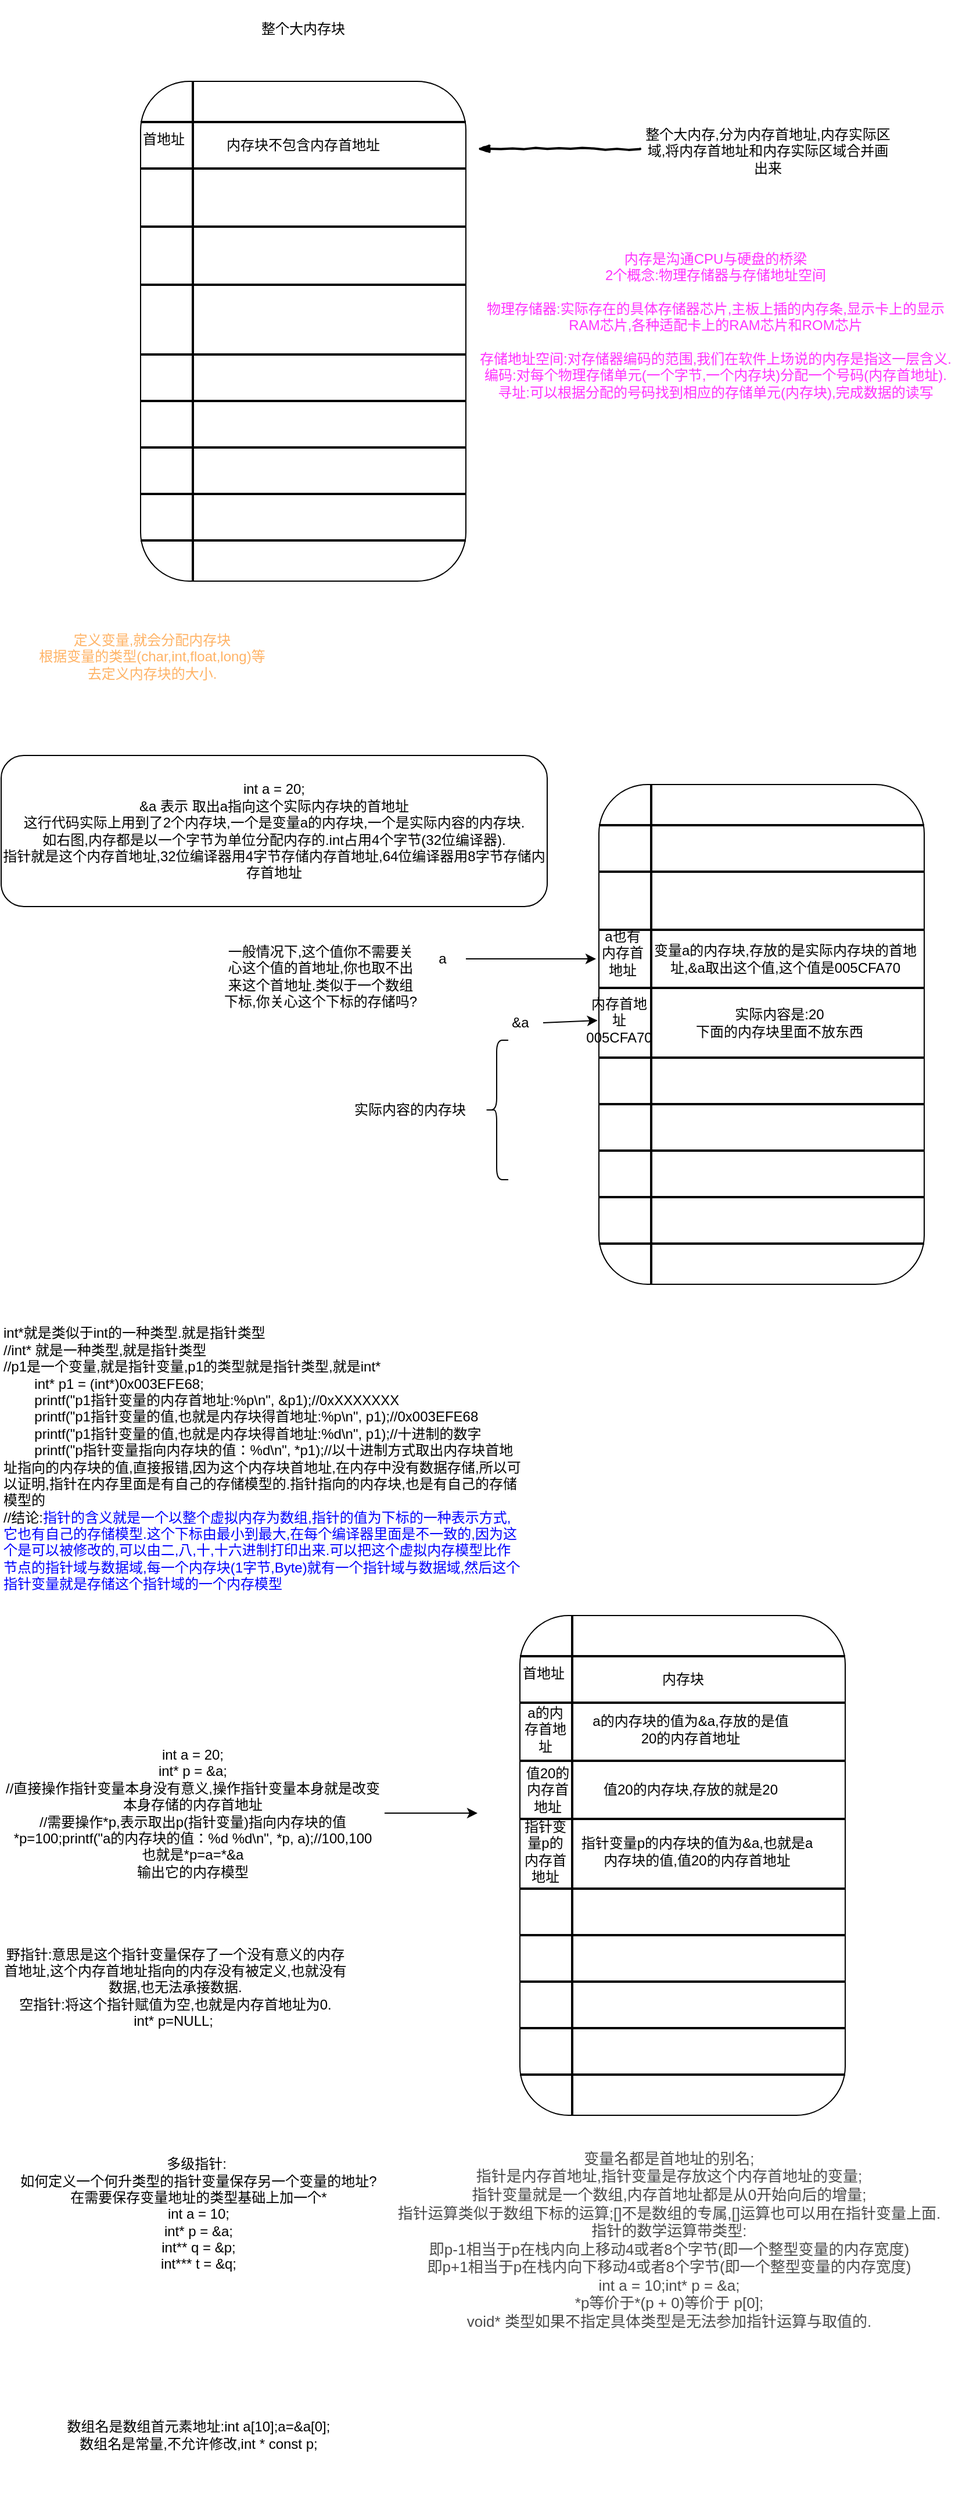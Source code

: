<mxfile version="12.2.4" pages="1"><diagram id="ffMI1VmVeXEA0OySFclh" name="Page-1"><mxGraphModel dx="1362" dy="807" grid="1" gridSize="10" guides="1" tooltips="1" connect="1" arrows="1" fold="1" page="1" pageScale="1" pageWidth="827" pageHeight="1169" math="0" shadow="0"><root><mxCell id="0"/><mxCell id="1" parent="0"/><mxCell id="VNcAvUdwJWkBgd_x2ByF-1" value="" style="rounded=1;whiteSpace=wrap;html=1;" parent="1" vertex="1"><mxGeometry x="120" y="100" width="280" height="430" as="geometry"/></mxCell><mxCell id="VNcAvUdwJWkBgd_x2ByF-7" value="" style="line;strokeWidth=2;direction=south;html=1;" parent="1" vertex="1"><mxGeometry x="160" y="100" width="10" height="430" as="geometry"/></mxCell><mxCell id="VNcAvUdwJWkBgd_x2ByF-8" value="" style="line;strokeWidth=2;html=1;" parent="1" vertex="1"><mxGeometry x="120" y="130" width="280" height="10" as="geometry"/></mxCell><mxCell id="VNcAvUdwJWkBgd_x2ByF-9" value="" style="line;strokeWidth=2;html=1;" parent="1" vertex="1"><mxGeometry x="120" y="170" width="280" height="10" as="geometry"/></mxCell><mxCell id="VNcAvUdwJWkBgd_x2ByF-10" value="" style="line;strokeWidth=2;html=1;" parent="1" vertex="1"><mxGeometry x="120" y="370" width="280" height="10" as="geometry"/></mxCell><mxCell id="VNcAvUdwJWkBgd_x2ByF-11" value="" style="line;strokeWidth=2;html=1;" parent="1" vertex="1"><mxGeometry x="120" y="410" width="280" height="10" as="geometry"/></mxCell><mxCell id="VNcAvUdwJWkBgd_x2ByF-12" value="" style="line;strokeWidth=2;html=1;" parent="1" vertex="1"><mxGeometry x="120" y="450" width="280" height="10" as="geometry"/></mxCell><mxCell id="VNcAvUdwJWkBgd_x2ByF-13" value="" style="line;strokeWidth=2;html=1;" parent="1" vertex="1"><mxGeometry x="120" y="490" width="280" height="10" as="geometry"/></mxCell><mxCell id="VNcAvUdwJWkBgd_x2ByF-14" value="" style="line;strokeWidth=2;html=1;" parent="1" vertex="1"><mxGeometry x="120" y="220" width="280" height="10" as="geometry"/></mxCell><mxCell id="VNcAvUdwJWkBgd_x2ByF-15" value="" style="line;strokeWidth=2;html=1;" parent="1" vertex="1"><mxGeometry x="120" y="270" width="280" height="10" as="geometry"/></mxCell><mxCell id="VNcAvUdwJWkBgd_x2ByF-16" value="" style="line;strokeWidth=2;html=1;" parent="1" vertex="1"><mxGeometry x="120" y="330" width="280" height="10" as="geometry"/></mxCell><mxCell id="VNcAvUdwJWkBgd_x2ByF-17" value="" style="rounded=0;comic=1;strokeWidth=2;endArrow=blockThin;html=1;fontFamily=Comic Sans MS;fontStyle=1;" parent="1" edge="1"><mxGeometry width="50" height="50" relative="1" as="geometry"><mxPoint x="550" y="158" as="sourcePoint"/><mxPoint x="410" y="158" as="targetPoint"/></mxGeometry></mxCell><mxCell id="VNcAvUdwJWkBgd_x2ByF-19" value="整个大内存块" style="text;html=1;strokeColor=none;fillColor=none;align=center;verticalAlign=middle;whiteSpace=wrap;rounded=0;" parent="1" vertex="1"><mxGeometry x="120" y="30" width="280" height="50" as="geometry"/></mxCell><mxCell id="VNcAvUdwJWkBgd_x2ByF-20" value="整个大内存,分为内存首地址,内存实际区域,将内存首地址和内存实际区域合并画出来" style="text;html=1;strokeColor=none;fillColor=none;align=center;verticalAlign=middle;whiteSpace=wrap;rounded=0;" parent="1" vertex="1"><mxGeometry x="550" y="110" width="220" height="100" as="geometry"/></mxCell><mxCell id="VNcAvUdwJWkBgd_x2ByF-21" value="首地址" style="text;html=1;strokeColor=none;fillColor=none;align=center;verticalAlign=middle;whiteSpace=wrap;rounded=0;" parent="1" vertex="1"><mxGeometry x="120" y="140" width="40" height="20" as="geometry"/></mxCell><mxCell id="VNcAvUdwJWkBgd_x2ByF-22" value="内存块不包含内存首地址" style="text;html=1;strokeColor=none;fillColor=none;align=center;verticalAlign=middle;whiteSpace=wrap;rounded=0;" parent="1" vertex="1"><mxGeometry x="180" y="145" width="160" height="20" as="geometry"/></mxCell><mxCell id="VNcAvUdwJWkBgd_x2ByF-23" value="&lt;font color=&quot;#ffb366&quot;&gt;定义变量,就会分配内存块&lt;br&gt;根据变量的类型(char,int,float,long)等&lt;br&gt;去定义内存块的大小.&lt;br&gt;&lt;/font&gt;" style="text;html=1;strokeColor=none;fillColor=none;align=center;verticalAlign=middle;whiteSpace=wrap;rounded=0;" parent="1" vertex="1"><mxGeometry y="560" width="260" height="70" as="geometry"/></mxCell><mxCell id="VNcAvUdwJWkBgd_x2ByF-24" value="int a = 20;&lt;br&gt;&amp;amp;a 表示 取出a指向这个实际内存块的首地址&lt;br&gt;这行代码实际上用到了2个内存块,一个是变量a的内存块,一个是实际内容的内存块.&lt;br&gt;如右图,内存都是以一个字节为单位分配内存的.int占用4个字节(32位编译器).&lt;br&gt;指针就是这个内存首地址,32位编译器用4字节存储内存首地址,64位编译器用8字节存储内存首地址" style="rounded=1;whiteSpace=wrap;html=1;" parent="1" vertex="1"><mxGeometry y="680" width="470" height="130" as="geometry"/></mxCell><mxCell id="VNcAvUdwJWkBgd_x2ByF-25" value="" style="rounded=1;whiteSpace=wrap;html=1;" parent="1" vertex="1"><mxGeometry x="514.5" y="705" width="280" height="430" as="geometry"/></mxCell><mxCell id="VNcAvUdwJWkBgd_x2ByF-26" value="" style="line;strokeWidth=2;direction=south;html=1;" parent="1" vertex="1"><mxGeometry x="554.5" y="705" width="10" height="430" as="geometry"/></mxCell><mxCell id="VNcAvUdwJWkBgd_x2ByF-27" value="" style="line;strokeWidth=2;html=1;" parent="1" vertex="1"><mxGeometry x="514.5" y="735" width="280" height="10" as="geometry"/></mxCell><mxCell id="VNcAvUdwJWkBgd_x2ByF-28" value="" style="line;strokeWidth=2;html=1;" parent="1" vertex="1"><mxGeometry x="514.5" y="775" width="280" height="10" as="geometry"/></mxCell><mxCell id="VNcAvUdwJWkBgd_x2ByF-29" value="" style="line;strokeWidth=2;html=1;" parent="1" vertex="1"><mxGeometry x="514.5" y="975" width="280" height="10" as="geometry"/></mxCell><mxCell id="VNcAvUdwJWkBgd_x2ByF-30" value="" style="line;strokeWidth=2;html=1;" parent="1" vertex="1"><mxGeometry x="514.5" y="1015" width="280" height="10" as="geometry"/></mxCell><mxCell id="VNcAvUdwJWkBgd_x2ByF-31" value="" style="line;strokeWidth=2;html=1;" parent="1" vertex="1"><mxGeometry x="514.5" y="1055" width="280" height="10" as="geometry"/></mxCell><mxCell id="VNcAvUdwJWkBgd_x2ByF-32" value="" style="line;strokeWidth=2;html=1;" parent="1" vertex="1"><mxGeometry x="514.5" y="1095" width="280" height="10" as="geometry"/></mxCell><mxCell id="VNcAvUdwJWkBgd_x2ByF-33" value="" style="line;strokeWidth=2;html=1;" parent="1" vertex="1"><mxGeometry x="514.5" y="825" width="280" height="10" as="geometry"/></mxCell><mxCell id="VNcAvUdwJWkBgd_x2ByF-34" value="" style="line;strokeWidth=2;html=1;" parent="1" vertex="1"><mxGeometry x="514.5" y="875" width="280" height="10" as="geometry"/></mxCell><mxCell id="VNcAvUdwJWkBgd_x2ByF-35" value="" style="line;strokeWidth=2;html=1;" parent="1" vertex="1"><mxGeometry x="514.5" y="935" width="280" height="10" as="geometry"/></mxCell><mxCell id="VNcAvUdwJWkBgd_x2ByF-38" value="&amp;amp;a" style="text;html=1;strokeColor=none;fillColor=none;align=center;verticalAlign=middle;whiteSpace=wrap;rounded=0;" parent="1" vertex="1"><mxGeometry x="426.5" y="900" width="40" height="20" as="geometry"/></mxCell><mxCell id="VNcAvUdwJWkBgd_x2ByF-39" value="" style="endArrow=classic;html=1;exitX=1;exitY=0.5;exitDx=0;exitDy=0;entryX=-0.004;entryY=0.472;entryDx=0;entryDy=0;entryPerimeter=0;" parent="1" source="VNcAvUdwJWkBgd_x2ByF-38" target="VNcAvUdwJWkBgd_x2ByF-25" edge="1"><mxGeometry width="50" height="50" relative="1" as="geometry"><mxPoint x="464.5" y="950" as="sourcePoint"/><mxPoint x="514.5" y="900" as="targetPoint"/></mxGeometry></mxCell><mxCell id="VNcAvUdwJWkBgd_x2ByF-41" value="变量a的内存块,存放的是实际内存块的首地址,&amp;amp;a取出这个值,这个值是005CFA70" style="text;html=1;strokeColor=none;fillColor=none;align=center;verticalAlign=middle;whiteSpace=wrap;rounded=0;" parent="1" vertex="1"><mxGeometry x="560" y="830" width="230" height="50" as="geometry"/></mxCell><mxCell id="VNcAvUdwJWkBgd_x2ByF-43" value="实际内容的内存块" style="text;html=1;strokeColor=none;fillColor=none;align=center;verticalAlign=middle;whiteSpace=wrap;rounded=0;" parent="1" vertex="1"><mxGeometry x="291.5" y="975" width="120" height="20" as="geometry"/></mxCell><mxCell id="VNcAvUdwJWkBgd_x2ByF-46" value="" style="shape=curlyBracket;whiteSpace=wrap;html=1;rounded=1;" parent="1" vertex="1"><mxGeometry x="416.5" y="925" width="20" height="120" as="geometry"/></mxCell><mxCell id="VNcAvUdwJWkBgd_x2ByF-47" value="内存首地址005CFA70" style="text;html=1;strokeColor=none;fillColor=none;align=center;verticalAlign=middle;whiteSpace=wrap;rounded=0;" parent="1" vertex="1"><mxGeometry x="511.5" y="880" width="40" height="55" as="geometry"/></mxCell><mxCell id="VNcAvUdwJWkBgd_x2ByF-48" value="a" style="text;html=1;strokeColor=none;fillColor=none;align=center;verticalAlign=middle;whiteSpace=wrap;rounded=0;" parent="1" vertex="1"><mxGeometry x="360" y="845" width="40" height="20" as="geometry"/></mxCell><mxCell id="VNcAvUdwJWkBgd_x2ByF-49" value="" style="endArrow=classic;html=1;exitX=1;exitY=0.5;exitDx=0;exitDy=0;" parent="1" source="VNcAvUdwJWkBgd_x2ByF-48" edge="1"><mxGeometry width="50" height="50" relative="1" as="geometry"><mxPoint x="461.5" y="885" as="sourcePoint"/><mxPoint x="512" y="855" as="targetPoint"/></mxGeometry></mxCell><mxCell id="VNcAvUdwJWkBgd_x2ByF-50" value="a也有内存首地址" style="text;html=1;strokeColor=none;fillColor=none;align=center;verticalAlign=middle;whiteSpace=wrap;rounded=0;" parent="1" vertex="1"><mxGeometry x="515" y="830" width="40" height="40" as="geometry"/></mxCell><mxCell id="VNcAvUdwJWkBgd_x2ByF-51" value="实际内容是:20&lt;br&gt;下面的内存块里面不放东西" style="text;html=1;strokeColor=none;fillColor=none;align=center;verticalAlign=middle;whiteSpace=wrap;rounded=0;" parent="1" vertex="1"><mxGeometry x="590" y="895" width="160" height="30" as="geometry"/></mxCell><mxCell id="2" value="&lt;span style=&quot;background-color: rgb(255 , 255 , 255)&quot;&gt;&lt;font color=&quot;#ff33ff&quot;&gt;内存是沟通CPU与硬盘的桥梁&lt;br&gt;2个概念:物理存储器与存储地址空间&lt;br&gt;&lt;br&gt;物理存储器:实际存在的具体存储器芯片,主板上插的内存条,显示卡上的显示RAM芯片,各种适配卡上的RAM芯片和ROM芯片&lt;br&gt;&lt;br&gt;存储地址空间:对存储器编码的范围,我们在软件上场说的内存是指这一层含义.&lt;br&gt;编码:对每个物理存储单元(一个字节,一个内存块)分配一个号码(内存首地址).&lt;br&gt;寻址:可以根据分配的号码找到相应的存储单元(内存块),完成数据的读写&lt;br&gt;&lt;/font&gt;&lt;/span&gt;" style="text;html=1;strokeColor=none;fillColor=none;align=center;verticalAlign=middle;whiteSpace=wrap;rounded=0;" parent="1" vertex="1"><mxGeometry x="410" y="200" width="410" height="220" as="geometry"/></mxCell><mxCell id="3" value="一般情况下,这个值你不需要关心这个值的首地址,你也取不出来这个首地址.类似于一个数组下标,你关心这个下标的存储吗?" style="text;html=1;strokeColor=none;fillColor=none;align=center;verticalAlign=middle;whiteSpace=wrap;rounded=0;" parent="1" vertex="1"><mxGeometry x="190" y="822.5" width="170" height="95" as="geometry"/></mxCell><mxCell id="4" value="&lt;span style=&quot;color: rgb(75 , 75 , 75) ; font-family: &amp;#34;verdana&amp;#34; , &amp;#34;geneva&amp;#34; , &amp;#34;arial&amp;#34; , &amp;#34;helvetica&amp;#34; , sans-serif ; font-size: 13px ; background-color: rgb(255 , 255 , 255)&quot;&gt;变量名都是首地址的别名;&lt;br&gt;&lt;/span&gt;&lt;span style=&quot;color: rgb(75 , 75 , 75) ; font-family: &amp;#34;verdana&amp;#34; , &amp;#34;geneva&amp;#34; , &amp;#34;arial&amp;#34; , &amp;#34;helvetica&amp;#34; , sans-serif ; font-size: 13px ; background-color: rgb(255 , 255 , 255)&quot;&gt;指针是内存首地址,指针变量是存放这个内存首地址的变量;&lt;/span&gt;&lt;span style=&quot;color: rgb(75 , 75 , 75) ; font-family: &amp;#34;verdana&amp;#34; , &amp;#34;geneva&amp;#34; , &amp;#34;arial&amp;#34; , &amp;#34;helvetica&amp;#34; , sans-serif ; font-size: 13px ; background-color: rgb(255 , 255 , 255)&quot;&gt;&lt;br&gt;指针变量就是一个数组,内存首地址都是从0开始向后的增量;&lt;br&gt;&lt;/span&gt;&lt;span style=&quot;color: rgb(75 , 75 , 75) ; font-family: &amp;#34;verdana&amp;#34; , &amp;#34;geneva&amp;#34; , &amp;#34;arial&amp;#34; , &amp;#34;helvetica&amp;#34; , sans-serif ; font-size: 13px ; background-color: rgb(255 , 255 , 255)&quot;&gt;指针运算类似于数组下标的运算;[]不是数组的专属,[]运算也可以用在指针变量上面.&lt;/span&gt;&lt;span style=&quot;color: rgb(75 , 75 , 75) ; font-family: &amp;#34;verdana&amp;#34; , &amp;#34;geneva&amp;#34; , &amp;#34;arial&amp;#34; , &amp;#34;helvetica&amp;#34; , sans-serif ; font-size: 13px ; background-color: rgb(255 , 255 , 255)&quot;&gt;&lt;br&gt;指针的数学运算带类型:&lt;br&gt;即p-1相当于p在栈内向上移动4或者8个字节(即一个整型变量的内存宽度)&lt;br&gt;即p+1相当于p在栈内向下移动4&lt;/span&gt;&lt;span style=&quot;color: rgb(75 , 75 , 75) ; font-family: &amp;#34;verdana&amp;#34; , &amp;#34;geneva&amp;#34; , &amp;#34;arial&amp;#34; , &amp;#34;helvetica&amp;#34; , sans-serif ; font-size: 13px ; background-color: rgb(255 , 255 , 255)&quot;&gt;或者8&lt;/span&gt;&lt;span style=&quot;color: rgb(75 , 75 , 75) ; font-family: &amp;#34;verdana&amp;#34; , &amp;#34;geneva&amp;#34; , &amp;#34;arial&amp;#34; , &amp;#34;helvetica&amp;#34; , sans-serif ; font-size: 13px ; background-color: rgb(255 , 255 , 255)&quot;&gt;个字节(即一个整型变量的内存宽度)&lt;/span&gt;&lt;span style=&quot;color: rgb(75 , 75 , 75) ; font-family: &amp;#34;verdana&amp;#34; , &amp;#34;geneva&amp;#34; , &amp;#34;arial&amp;#34; , &amp;#34;helvetica&amp;#34; , sans-serif ; font-size: 13px ; background-color: rgb(255 , 255 , 255)&quot;&gt;&lt;br&gt;int a = 10;int* p = &amp;amp;a; &lt;br&gt;*p等价于*(p + 0)等价于 p[0];&lt;br&gt;void* 类型如果不指定具体类型是无法参加指针运算与取值的.&lt;br&gt;&lt;br&gt;&lt;/span&gt;" style="text;html=1;strokeColor=none;fillColor=none;align=center;verticalAlign=middle;whiteSpace=wrap;rounded=0;" parent="1" vertex="1"><mxGeometry x="330" y="1880" width="490" height="170" as="geometry"/></mxCell><mxCell id="5" value="int*就是类似于int的一种类型.就是指针类型&lt;br&gt;&lt;div&gt;//int* 就是一种类型,就是指针类型&lt;/div&gt;&lt;div&gt;//p1是一个变量,就是指针变量,p1的类型就是指针类型,就是int*&lt;/div&gt;&lt;div&gt;&lt;span style=&quot;white-space: pre&quot;&gt;&#9;&lt;/span&gt;int* p1 = (int*)0x003EFE68;&lt;/div&gt;&lt;div&gt;&lt;span style=&quot;white-space: pre&quot;&gt;&#9;&lt;/span&gt;printf(&quot;p1指针变量的内存首地址:%p\n&quot;, &amp;amp;p1);//0xXXXXXXX&lt;/div&gt;&lt;div&gt;&lt;span style=&quot;white-space: pre&quot;&gt;&#9;&lt;/span&gt;printf(&quot;p1指针变量的值,也就是内存块得首地址:%p\n&quot;, p1);//0x003EFE68&lt;/div&gt;&lt;div&gt;&lt;span style=&quot;white-space: pre&quot;&gt;&#9;&lt;/span&gt;printf(&quot;p1指针变量的值,也就是内存块得首地址:%d\n&quot;, p1);//十进制的数字&lt;/div&gt;&lt;div&gt;&lt;span style=&quot;white-space: pre&quot;&gt;&#9;&lt;/span&gt;printf(&quot;p指针变量指向内存块的值：%d\n&quot;, *p1);//以十进制方式取出内存块首地址指向的内存块的值,直接报错,因为这个内存块首地址,在内存中没有数据存储,所以可以证明,指针在内存里面是有自己的存储模型的.指针指向的内存块,也是有自己的存储模型的&lt;br&gt;&lt;/div&gt;&lt;div&gt;//结论:&lt;font color=&quot;#0000ff&quot;&gt;指针的含义就是一个以整个虚拟内存为数组,指针的值为下标的一种表示方式,它也有自己的存储模型.这个下标由最小到最大,在每个编译器里面是不一致的,因为这个是可以被修改的,可以由二,八,十,十六进制打印出来.可以把这个虚拟内存模型比作节点的指针域与数据域,每一个内存块(1字节,Byte)就有一个指针域与数据域,然后这个指针变量就是存储这个指针域的一个内存模型&lt;/font&gt;&lt;/div&gt;" style="text;html=1;strokeColor=none;fillColor=none;align=left;verticalAlign=middle;whiteSpace=wrap;rounded=0;" parent="1" vertex="1"><mxGeometry y="1169" width="450" height="231" as="geometry"/></mxCell><mxCell id="9" value="" style="edgeStyle=orthogonalEdgeStyle;rounded=0;orthogonalLoop=1;jettySize=auto;html=1;" parent="1" source="6" edge="1"><mxGeometry relative="1" as="geometry"><mxPoint x="410" y="1590" as="targetPoint"/></mxGeometry></mxCell><mxCell id="6" value="int a = 20;&lt;br&gt;int* p = &amp;amp;a;&lt;br&gt;//直接操作指针变量本身没有意义,操作指针变量本身就是改变本身存储的内存首地址&lt;br&gt;//需要操作*p,表示取出p(指针变量)指向内存块的值&lt;br&gt;*p=100;printf(&quot;a的内存块的值：%d %d\n&quot;, *p, a);//100,100&lt;br&gt;也就是*p=a=*&amp;amp;a&lt;br&gt;输出它的内存模型" style="text;html=1;strokeColor=none;fillColor=none;align=center;verticalAlign=middle;whiteSpace=wrap;rounded=0;" parent="1" vertex="1"><mxGeometry y="1530" width="330" height="120" as="geometry"/></mxCell><mxCell id="10" value="" style="rounded=1;whiteSpace=wrap;html=1;" parent="1" vertex="1"><mxGeometry x="446.5" y="1420" width="280" height="430" as="geometry"/></mxCell><mxCell id="11" value="" style="line;strokeWidth=2;direction=south;html=1;" parent="1" vertex="1"><mxGeometry x="486.5" y="1420" width="10" height="430" as="geometry"/></mxCell><mxCell id="12" value="" style="line;strokeWidth=2;html=1;" parent="1" vertex="1"><mxGeometry x="446.5" y="1450" width="280" height="10" as="geometry"/></mxCell><mxCell id="13" value="" style="line;strokeWidth=2;html=1;" parent="1" vertex="1"><mxGeometry x="446.5" y="1490" width="280" height="10" as="geometry"/></mxCell><mxCell id="14" value="" style="line;strokeWidth=2;html=1;" parent="1" vertex="1"><mxGeometry x="446.5" y="1690" width="280" height="10" as="geometry"/></mxCell><mxCell id="15" value="" style="line;strokeWidth=2;html=1;" parent="1" vertex="1"><mxGeometry x="446.5" y="1730" width="280" height="10" as="geometry"/></mxCell><mxCell id="16" value="" style="line;strokeWidth=2;html=1;" parent="1" vertex="1"><mxGeometry x="446.5" y="1770" width="280" height="10" as="geometry"/></mxCell><mxCell id="17" value="" style="line;strokeWidth=2;html=1;" parent="1" vertex="1"><mxGeometry x="446.5" y="1810" width="280" height="10" as="geometry"/></mxCell><mxCell id="18" value="" style="line;strokeWidth=2;html=1;" parent="1" vertex="1"><mxGeometry x="446.5" y="1540" width="280" height="10" as="geometry"/></mxCell><mxCell id="19" value="" style="line;strokeWidth=2;html=1;" parent="1" vertex="1"><mxGeometry x="446.5" y="1590" width="280" height="10" as="geometry"/></mxCell><mxCell id="20" value="" style="line;strokeWidth=2;html=1;" parent="1" vertex="1"><mxGeometry x="446.5" y="1650" width="280" height="10" as="geometry"/></mxCell><mxCell id="21" value="首地址" style="text;html=1;strokeColor=none;fillColor=none;align=center;verticalAlign=middle;whiteSpace=wrap;rounded=0;" parent="1" vertex="1"><mxGeometry x="446.5" y="1460" width="40" height="20" as="geometry"/></mxCell><mxCell id="22" value="内存块" style="text;html=1;strokeColor=none;fillColor=none;align=center;verticalAlign=middle;whiteSpace=wrap;rounded=0;" parent="1" vertex="1"><mxGeometry x="506.5" y="1465" width="160" height="20" as="geometry"/></mxCell><mxCell id="23" value="a的内存首地址" style="text;html=1;strokeColor=none;fillColor=none;align=center;verticalAlign=middle;whiteSpace=wrap;rounded=0;" parent="1" vertex="1"><mxGeometry x="447" y="1495" width="43" height="45" as="geometry"/></mxCell><mxCell id="25" value="a的内存块的值为&amp;amp;a,存放的是值20的内存首地址" style="text;html=1;strokeColor=none;fillColor=none;align=center;verticalAlign=middle;whiteSpace=wrap;rounded=0;" parent="1" vertex="1"><mxGeometry x="507" y="1495" width="173" height="45" as="geometry"/></mxCell><mxCell id="26" value="指针变量p的内存首地址" style="text;html=1;strokeColor=none;fillColor=none;align=center;verticalAlign=middle;whiteSpace=wrap;rounded=0;" parent="1" vertex="1"><mxGeometry x="446.5" y="1600" width="43" height="45" as="geometry"/></mxCell><mxCell id="27" value="指针变量p的内存块的值为&amp;amp;a,也就是a内存块的值,值20的内存首地址" style="text;html=1;strokeColor=none;fillColor=none;align=center;verticalAlign=middle;whiteSpace=wrap;rounded=0;" parent="1" vertex="1"><mxGeometry x="497" y="1600" width="204" height="45" as="geometry"/></mxCell><mxCell id="28" value="值20的内存首地址" style="text;html=1;strokeColor=none;fillColor=none;align=center;verticalAlign=middle;whiteSpace=wrap;rounded=0;" parent="1" vertex="1"><mxGeometry x="448.5" y="1550" width="43" height="40" as="geometry"/></mxCell><mxCell id="29" value="值20的内存块,存放的就是20" style="text;html=1;strokeColor=none;fillColor=none;align=center;verticalAlign=middle;whiteSpace=wrap;rounded=0;" parent="1" vertex="1"><mxGeometry x="506.5" y="1547.5" width="173" height="45" as="geometry"/></mxCell><mxCell id="30" value="野指针:意思是这个指针变量保存了一个没有意义的内存首地址,这个内存首地址指向的内存没有被定义,也就没有数据,也无法承接数据.&lt;br&gt;空指针:将这个指针赋值为空,也就是内存首地址为0.&lt;br&gt;int* p=NULL;&amp;nbsp;" style="text;html=1;strokeColor=none;fillColor=none;align=center;verticalAlign=middle;whiteSpace=wrap;rounded=0;" parent="1" vertex="1"><mxGeometry y="1690" width="300" height="100" as="geometry"/></mxCell><mxCell id="31" value="多级指针:&amp;nbsp;&lt;br&gt;如何定义一个何升类型的指针变量保存另一个变量的地址?&lt;br&gt;在需要保存变量地址的类型基础上加一个*&lt;br&gt;int a = 10;&lt;br&gt;int* p = &amp;amp;a;&lt;br&gt;int** q = &amp;amp;p;&lt;br&gt;int*** t = &amp;amp;q;" style="text;html=1;strokeColor=none;fillColor=none;align=center;verticalAlign=middle;whiteSpace=wrap;rounded=0;" parent="1" vertex="1"><mxGeometry y="1880" width="340" height="110" as="geometry"/></mxCell><mxCell id="32" value="数组名是数组首元素地址:int a[10];a=&amp;amp;a[0];&lt;br&gt;数组名是常量,不允许修改,int * const p;" style="text;html=1;strokeColor=none;fillColor=none;align=center;verticalAlign=middle;whiteSpace=wrap;rounded=0;" parent="1" vertex="1"><mxGeometry y="2070" width="340" height="110" as="geometry"/></mxCell></root></mxGraphModel></diagram></mxfile>